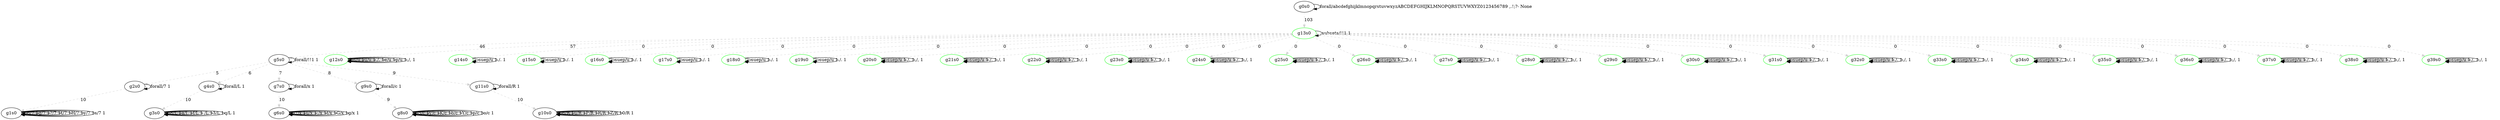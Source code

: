 digraph { { rank=min; g0s0 }
 subgraph g0 {
  g0s0 -> g0s0 [label="forall/abcdefghijklmnopqrstuvwxyzABCDEFGHIJKLMNOPQRSTUVWXYZ0123456789 ,.!;?- None"];
 }
 subgraph g13 {
  node [color=green,fillcolor=lightgreen];
  g13s0 -> g13s0 [label="subsets/!!1 1"];
 }
 subgraph g5 {
  g5s0 -> g5s0 [label="forall/!!1 1"];
 }
 subgraph g2 {
  g2s0 -> g2s0 [label="forall/7 1"];
 }
 subgraph g1 {
  g1s0 -> g1s0 [label="6/7 1"];
  g1s0 -> g1s0 [label="g/7 1"];
  g1s0 -> g1s0 [label="?/7 1"];
  g1s0 -> g1s0 [label="t/7 1"];
  g1s0 -> g1s0 [label="H/7 1"];
  g1s0 -> g1s0 [label="y/7 1"];
  g1s0 -> g1s0 [label="s/7 1"];
 }
 g2s0 -> g1s0 [color=lightgray,label="10",style=dashed];
{ rank=same; g1s0}
 g5s0 -> g2s0 [color=lightgray,label="5",style=dashed];
 subgraph g4 {
  g4s0 -> g4s0 [label="forall/L 1"];
 }
 subgraph g3 {
  g3s0 -> g3s0 [label="8/L 1"];
  g3s0 -> g3s0 [label="a/L 1"];
  g3s0 -> g3s0 [label="f/L 1"];
  g3s0 -> g3s0 [label=" /L 1"];
  g3s0 -> g3s0 [label="3/L 1"];
  g3s0 -> g3s0 [label="q/L 1"];
 }
 g4s0 -> g3s0 [color=lightgray,label="10",style=dashed];
{ rank=same; g3s0}
 g5s0 -> g4s0 [color=lightgray,label="6",style=dashed];
 subgraph g7 {
  g7s0 -> g7s0 [label="forall/x 1"];
 }
 subgraph g6 {
  g6s0 -> g6s0 [label="7/x 1"];
  g6s0 -> g6s0 [label="u/x 1"];
  g6s0 -> g6s0 [label=";/x 1"];
  g6s0 -> g6s0 [label="f/x 1"];
  g6s0 -> g6s0 [label="G/x 1"];
  g6s0 -> g6s0 [label="g/x 1"];
 }
 g7s0 -> g6s0 [color=lightgray,label="10",style=dashed];
{ rank=same; g6s0}
 g5s0 -> g7s0 [color=lightgray,label="7",style=dashed];
 subgraph g9 {
  g9s0 -> g9s0 [label="forall/c 1"];
 }
 subgraph g8 {
  g8s0 -> g8s0 [label="5/c 1"];
  g8s0 -> g8s0 [label="y/c 1"];
  g8s0 -> g8s0 [label="K/c 1"];
  g8s0 -> g8s0 [label="b/c 1"];
  g8s0 -> g8s0 [label="Y/c 1"];
  g8s0 -> g8s0 [label="p/c 1"];
  g8s0 -> g8s0 [label="o/c 1"];
 }
 g9s0 -> g8s0 [color=lightgray,label="9",style=dashed];
{ rank=same; g8s0}
 g5s0 -> g9s0 [color=lightgray,label="8",style=dashed];
 subgraph g11 {
  g11s0 -> g11s0 [label="forall/R 1"];
 }
 subgraph g10 {
  g10s0 -> g10s0 [label="6/R 1"];
  g10s0 -> g10s0 [label="u/R 1"];
  g10s0 -> g10s0 [label="P/R 1"];
  g10s0 -> g10s0 [label="R/R 1"];
  g10s0 -> g10s0 [label="Z/R 1"];
  g10s0 -> g10s0 [label="0/R 1"];
 }
 g11s0 -> g10s0 [color=lightgray,label="10",style=dashed];
{ rank=same; g10s0}
 g5s0 -> g11s0 [color=lightgray,label="9",style=dashed];
{ rank=same; g2s0 g4s0 g7s0 g9s0 g11s0}
 g13s0 -> g5s0 [color=lightgray,label="46",style=dashed];
 subgraph g12 {
  node [color=green,fillcolor=lightgreen];
  g12s0 -> g12s0 [label="s/u 1"];
  g12s0 -> g12s0 [label="u/u 1"];
  g12s0 -> g12s0 [label="./. 1"];
  g12s0 -> g12s0 [label="e/u 1"];
  g12s0 -> g12s0 [label="p/u 1"];
  g12s0 -> g12s0 [label=",/, 1"];
 }
 g13s0 -> g12s0 [color=lightgray,label="57",style=dashed];
 subgraph g14 {
  node [color=green,fillcolor=lightgreen];
  g14s0 -> g14s0 [label="suep/u 1"];
  g14s0 -> g14s0 [label="./. 1"];
 }
 g13s0 -> g14s0 [color=lightgray,label="0",style=dashed];
 subgraph g15 {
  node [color=green,fillcolor=lightgreen];
  g15s0 -> g15s0 [label="suep/u 1"];
  g15s0 -> g15s0 [label="./. 1"];
 }
 g13s0 -> g15s0 [color=lightgray,label="0",style=dashed];
 subgraph g16 {
  node [color=green,fillcolor=lightgreen];
  g16s0 -> g16s0 [label="suep/u 1"];
  g16s0 -> g16s0 [label="./. 1"];
 }
 g13s0 -> g16s0 [color=lightgray,label="0",style=dashed];
 subgraph g17 {
  node [color=green,fillcolor=lightgreen];
  g17s0 -> g17s0 [label="suep/u 1"];
  g17s0 -> g17s0 [label="./. 1"];
 }
 g13s0 -> g17s0 [color=lightgray,label="0",style=dashed];
 subgraph g18 {
  node [color=green,fillcolor=lightgreen];
  g18s0 -> g18s0 [label="suep/u 1"];
  g18s0 -> g18s0 [label="./. 1"];
 }
 g13s0 -> g18s0 [color=lightgray,label="0",style=dashed];
 subgraph g19 {
  node [color=green,fillcolor=lightgreen];
  g19s0 -> g19s0 [label="suep/u 1"];
  g19s0 -> g19s0 [label="./. 1"];
 }
 g13s0 -> g19s0 [color=lightgray,label="0",style=dashed];
 subgraph g20 {
  node [color=green,fillcolor=lightgreen];
  g20s0 -> g20s0 [label="suep/u 1"];
  g20s0 -> g20s0 [label="./. 1"];
  g20s0 -> g20s0 [label=",/, 1"];
 }
 g13s0 -> g20s0 [color=lightgray,label="0",style=dashed];
 subgraph g21 {
  node [color=green,fillcolor=lightgreen];
  g21s0 -> g21s0 [label="suep/u 1"];
  g21s0 -> g21s0 [label="./. 1"];
  g21s0 -> g21s0 [label=",/, 1"];
 }
 g13s0 -> g21s0 [color=lightgray,label="0",style=dashed];
 subgraph g22 {
  node [color=green,fillcolor=lightgreen];
  g22s0 -> g22s0 [label="suep/u 1"];
  g22s0 -> g22s0 [label="./. 1"];
  g22s0 -> g22s0 [label=",/, 1"];
 }
 g13s0 -> g22s0 [color=lightgray,label="0",style=dashed];
 subgraph g23 {
  node [color=green,fillcolor=lightgreen];
  g23s0 -> g23s0 [label="suep/u 1"];
  g23s0 -> g23s0 [label="./. 1"];
  g23s0 -> g23s0 [label=",/, 1"];
 }
 g13s0 -> g23s0 [color=lightgray,label="0",style=dashed];
 subgraph g24 {
  node [color=green,fillcolor=lightgreen];
  g24s0 -> g24s0 [label="suep/u 1"];
  g24s0 -> g24s0 [label="./. 1"];
  g24s0 -> g24s0 [label=",/, 1"];
 }
 g13s0 -> g24s0 [color=lightgray,label="0",style=dashed];
 subgraph g25 {
  node [color=green,fillcolor=lightgreen];
  g25s0 -> g25s0 [label="suep/u 1"];
  g25s0 -> g25s0 [label="./. 1"];
  g25s0 -> g25s0 [label=",/, 1"];
 }
 g13s0 -> g25s0 [color=lightgray,label="0",style=dashed];
 subgraph g26 {
  node [color=green,fillcolor=lightgreen];
  g26s0 -> g26s0 [label="suep/u 1"];
  g26s0 -> g26s0 [label="./. 1"];
  g26s0 -> g26s0 [label=",/, 1"];
 }
 g13s0 -> g26s0 [color=lightgray,label="0",style=dashed];
 subgraph g27 {
  node [color=green,fillcolor=lightgreen];
  g27s0 -> g27s0 [label="suep/u 1"];
  g27s0 -> g27s0 [label="./. 1"];
  g27s0 -> g27s0 [label=",/, 1"];
 }
 g13s0 -> g27s0 [color=lightgray,label="0",style=dashed];
 subgraph g28 {
  node [color=green,fillcolor=lightgreen];
  g28s0 -> g28s0 [label="suep/u 1"];
  g28s0 -> g28s0 [label="./. 1"];
  g28s0 -> g28s0 [label=",/, 1"];
 }
 g13s0 -> g28s0 [color=lightgray,label="0",style=dashed];
 subgraph g29 {
  node [color=green,fillcolor=lightgreen];
  g29s0 -> g29s0 [label="suep/u 1"];
  g29s0 -> g29s0 [label="./. 1"];
  g29s0 -> g29s0 [label=",/, 1"];
 }
 g13s0 -> g29s0 [color=lightgray,label="0",style=dashed];
 subgraph g30 {
  node [color=green,fillcolor=lightgreen];
  g30s0 -> g30s0 [label="suep/u 1"];
  g30s0 -> g30s0 [label="./. 1"];
  g30s0 -> g30s0 [label=",/, 1"];
 }
 g13s0 -> g30s0 [color=lightgray,label="0",style=dashed];
 subgraph g31 {
  node [color=green,fillcolor=lightgreen];
  g31s0 -> g31s0 [label="suep/u 1"];
  g31s0 -> g31s0 [label="./. 1"];
  g31s0 -> g31s0 [label=",/, 1"];
 }
 g13s0 -> g31s0 [color=lightgray,label="0",style=dashed];
 subgraph g32 {
  node [color=green,fillcolor=lightgreen];
  g32s0 -> g32s0 [label="suep/u 1"];
  g32s0 -> g32s0 [label="./. 1"];
  g32s0 -> g32s0 [label=",/, 1"];
 }
 g13s0 -> g32s0 [color=lightgray,label="0",style=dashed];
 subgraph g33 {
  node [color=green,fillcolor=lightgreen];
  g33s0 -> g33s0 [label="suep/u 1"];
  g33s0 -> g33s0 [label="./. 1"];
  g33s0 -> g33s0 [label=",/, 1"];
 }
 g13s0 -> g33s0 [color=lightgray,label="0",style=dashed];
 subgraph g34 {
  node [color=green,fillcolor=lightgreen];
  g34s0 -> g34s0 [label="suep/u 1"];
  g34s0 -> g34s0 [label="./. 1"];
  g34s0 -> g34s0 [label=",/, 1"];
 }
 g13s0 -> g34s0 [color=lightgray,label="0",style=dashed];
 subgraph g35 {
  node [color=green,fillcolor=lightgreen];
  g35s0 -> g35s0 [label="suep/u 1"];
  g35s0 -> g35s0 [label="./. 1"];
  g35s0 -> g35s0 [label=",/, 1"];
 }
 g13s0 -> g35s0 [color=lightgray,label="0",style=dashed];
 subgraph g36 {
  node [color=green,fillcolor=lightgreen];
  g36s0 -> g36s0 [label="suep/u 1"];
  g36s0 -> g36s0 [label="./. 1"];
  g36s0 -> g36s0 [label=",/, 1"];
 }
 g13s0 -> g36s0 [color=lightgray,label="0",style=dashed];
 subgraph g37 {
  node [color=green,fillcolor=lightgreen];
  g37s0 -> g37s0 [label="suep/u 1"];
  g37s0 -> g37s0 [label="./. 1"];
  g37s0 -> g37s0 [label=",/, 1"];
 }
 g13s0 -> g37s0 [color=lightgray,label="0",style=dashed];
 subgraph g38 {
  node [color=green,fillcolor=lightgreen];
  g38s0 -> g38s0 [label="suep/u 1"];
  g38s0 -> g38s0 [label="./. 1"];
  g38s0 -> g38s0 [label=",/, 1"];
 }
 g13s0 -> g38s0 [color=lightgray,label="0",style=dashed];
 subgraph g39 {
  node [color=green,fillcolor=lightgreen];
  g39s0 -> g39s0 [label="suep/u 1"];
  g39s0 -> g39s0 [label="./. 1"];
  g39s0 -> g39s0 [label=",/, 1"];
 }
 g13s0 -> g39s0 [color=lightgray,label="0",style=dashed];
{ rank=same; g5s0 g12s0 g14s0 g15s0 g16s0 g17s0 g18s0 g19s0 g20s0 g21s0 g22s0 g23s0 g24s0 g25s0 g26s0 g27s0 g28s0 g29s0 g30s0 g31s0 g32s0 g33s0 g34s0 g35s0 g36s0 g37s0 g38s0 g39s0}
 g0s0 -> g13s0 [color=lightgray,label="103",style=dashed];
{ rank=same; g13s0}
}
